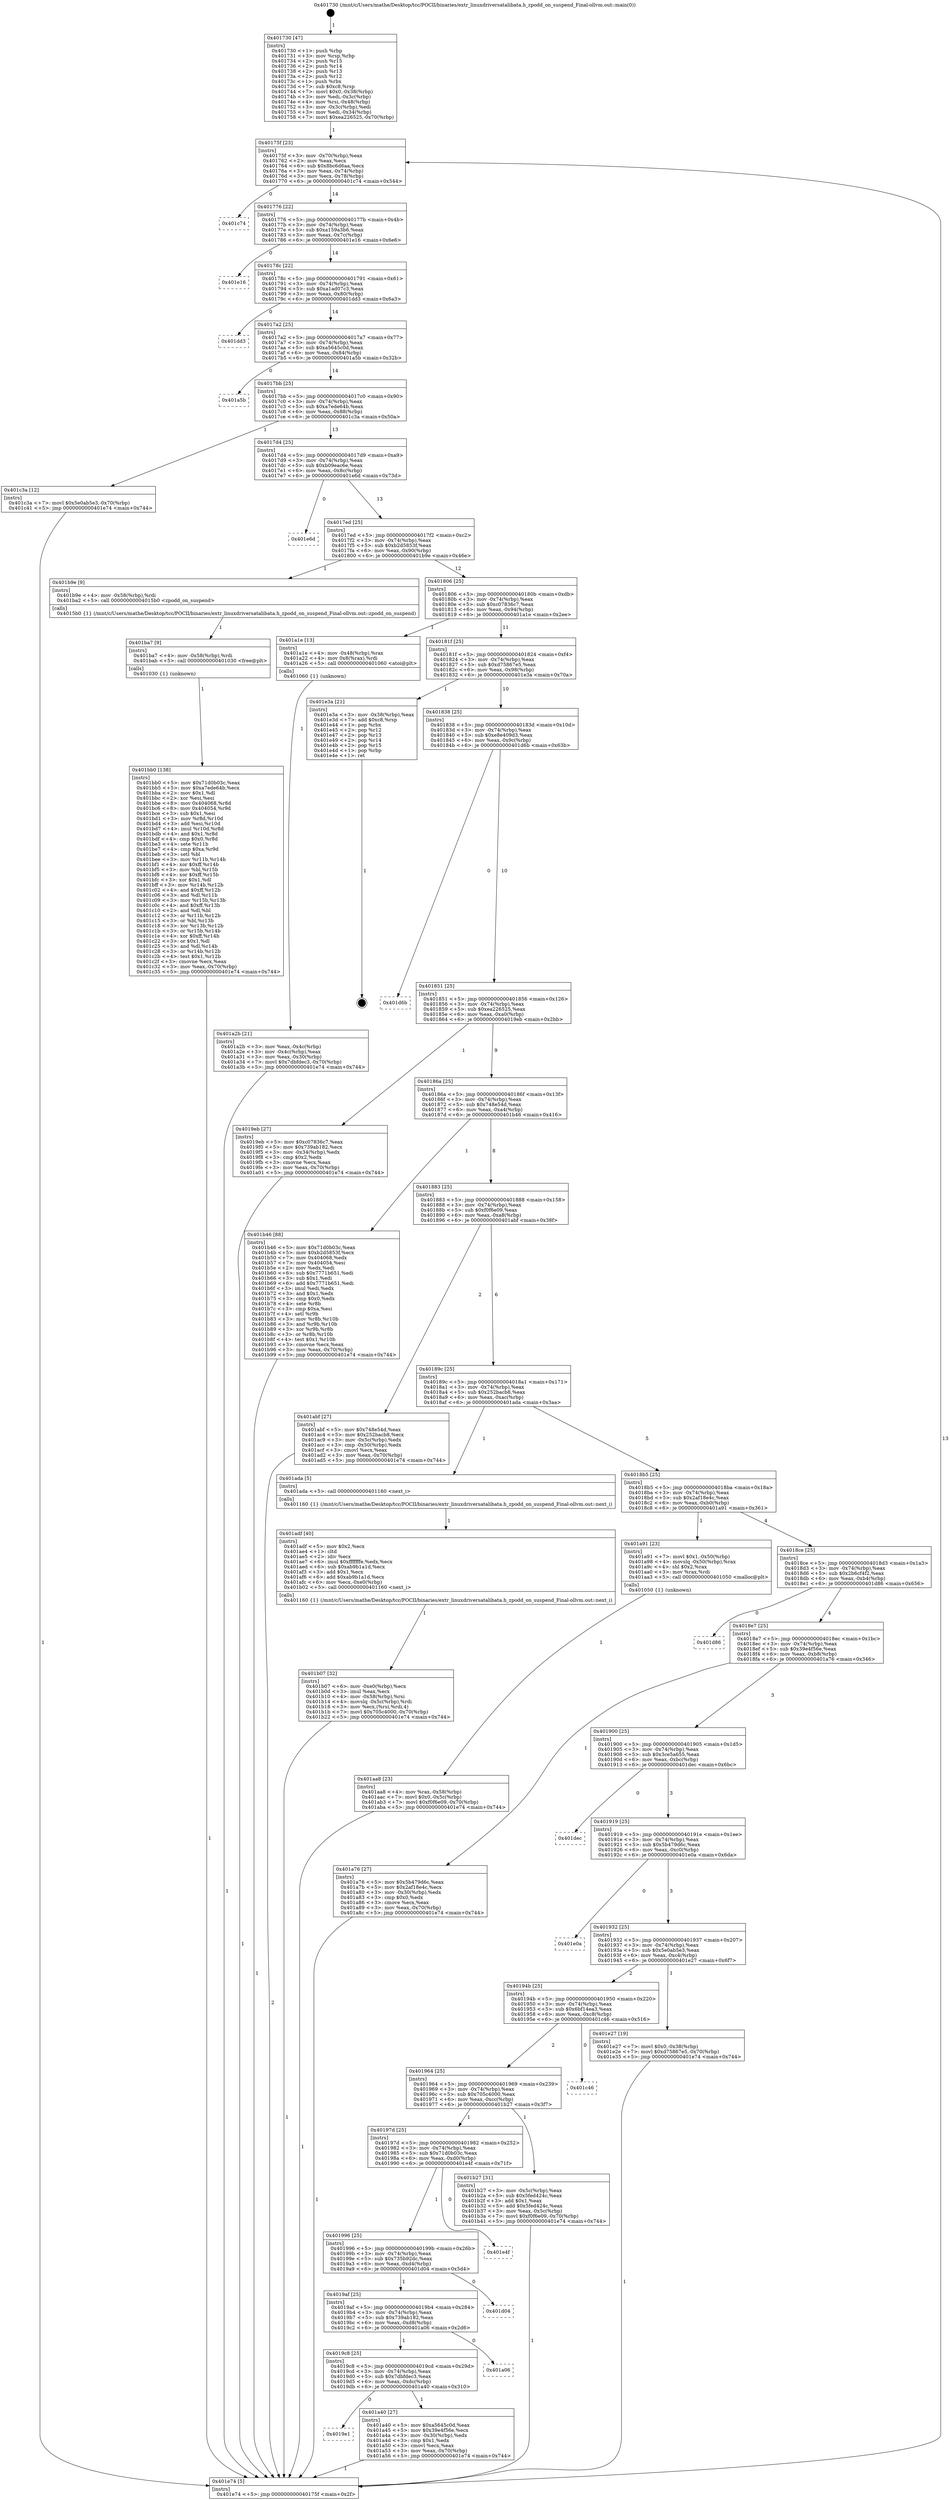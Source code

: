 digraph "0x401730" {
  label = "0x401730 (/mnt/c/Users/mathe/Desktop/tcc/POCII/binaries/extr_linuxdriversatalibata.h_zpodd_on_suspend_Final-ollvm.out::main(0))"
  labelloc = "t"
  node[shape=record]

  Entry [label="",width=0.3,height=0.3,shape=circle,fillcolor=black,style=filled]
  "0x40175f" [label="{
     0x40175f [23]\l
     | [instrs]\l
     &nbsp;&nbsp;0x40175f \<+3\>: mov -0x70(%rbp),%eax\l
     &nbsp;&nbsp;0x401762 \<+2\>: mov %eax,%ecx\l
     &nbsp;&nbsp;0x401764 \<+6\>: sub $0x8bc6d6aa,%ecx\l
     &nbsp;&nbsp;0x40176a \<+3\>: mov %eax,-0x74(%rbp)\l
     &nbsp;&nbsp;0x40176d \<+3\>: mov %ecx,-0x78(%rbp)\l
     &nbsp;&nbsp;0x401770 \<+6\>: je 0000000000401c74 \<main+0x544\>\l
  }"]
  "0x401c74" [label="{
     0x401c74\l
  }", style=dashed]
  "0x401776" [label="{
     0x401776 [22]\l
     | [instrs]\l
     &nbsp;&nbsp;0x401776 \<+5\>: jmp 000000000040177b \<main+0x4b\>\l
     &nbsp;&nbsp;0x40177b \<+3\>: mov -0x74(%rbp),%eax\l
     &nbsp;&nbsp;0x40177e \<+5\>: sub $0xa159a3b6,%eax\l
     &nbsp;&nbsp;0x401783 \<+3\>: mov %eax,-0x7c(%rbp)\l
     &nbsp;&nbsp;0x401786 \<+6\>: je 0000000000401e16 \<main+0x6e6\>\l
  }"]
  Exit [label="",width=0.3,height=0.3,shape=circle,fillcolor=black,style=filled,peripheries=2]
  "0x401e16" [label="{
     0x401e16\l
  }", style=dashed]
  "0x40178c" [label="{
     0x40178c [22]\l
     | [instrs]\l
     &nbsp;&nbsp;0x40178c \<+5\>: jmp 0000000000401791 \<main+0x61\>\l
     &nbsp;&nbsp;0x401791 \<+3\>: mov -0x74(%rbp),%eax\l
     &nbsp;&nbsp;0x401794 \<+5\>: sub $0xa1ad07c3,%eax\l
     &nbsp;&nbsp;0x401799 \<+3\>: mov %eax,-0x80(%rbp)\l
     &nbsp;&nbsp;0x40179c \<+6\>: je 0000000000401dd3 \<main+0x6a3\>\l
  }"]
  "0x401bb0" [label="{
     0x401bb0 [138]\l
     | [instrs]\l
     &nbsp;&nbsp;0x401bb0 \<+5\>: mov $0x71d0b03c,%eax\l
     &nbsp;&nbsp;0x401bb5 \<+5\>: mov $0xa7ede64b,%ecx\l
     &nbsp;&nbsp;0x401bba \<+2\>: mov $0x1,%dl\l
     &nbsp;&nbsp;0x401bbc \<+2\>: xor %esi,%esi\l
     &nbsp;&nbsp;0x401bbe \<+8\>: mov 0x404068,%r8d\l
     &nbsp;&nbsp;0x401bc6 \<+8\>: mov 0x404054,%r9d\l
     &nbsp;&nbsp;0x401bce \<+3\>: sub $0x1,%esi\l
     &nbsp;&nbsp;0x401bd1 \<+3\>: mov %r8d,%r10d\l
     &nbsp;&nbsp;0x401bd4 \<+3\>: add %esi,%r10d\l
     &nbsp;&nbsp;0x401bd7 \<+4\>: imul %r10d,%r8d\l
     &nbsp;&nbsp;0x401bdb \<+4\>: and $0x1,%r8d\l
     &nbsp;&nbsp;0x401bdf \<+4\>: cmp $0x0,%r8d\l
     &nbsp;&nbsp;0x401be3 \<+4\>: sete %r11b\l
     &nbsp;&nbsp;0x401be7 \<+4\>: cmp $0xa,%r9d\l
     &nbsp;&nbsp;0x401beb \<+3\>: setl %bl\l
     &nbsp;&nbsp;0x401bee \<+3\>: mov %r11b,%r14b\l
     &nbsp;&nbsp;0x401bf1 \<+4\>: xor $0xff,%r14b\l
     &nbsp;&nbsp;0x401bf5 \<+3\>: mov %bl,%r15b\l
     &nbsp;&nbsp;0x401bf8 \<+4\>: xor $0xff,%r15b\l
     &nbsp;&nbsp;0x401bfc \<+3\>: xor $0x1,%dl\l
     &nbsp;&nbsp;0x401bff \<+3\>: mov %r14b,%r12b\l
     &nbsp;&nbsp;0x401c02 \<+4\>: and $0xff,%r12b\l
     &nbsp;&nbsp;0x401c06 \<+3\>: and %dl,%r11b\l
     &nbsp;&nbsp;0x401c09 \<+3\>: mov %r15b,%r13b\l
     &nbsp;&nbsp;0x401c0c \<+4\>: and $0xff,%r13b\l
     &nbsp;&nbsp;0x401c10 \<+2\>: and %dl,%bl\l
     &nbsp;&nbsp;0x401c12 \<+3\>: or %r11b,%r12b\l
     &nbsp;&nbsp;0x401c15 \<+3\>: or %bl,%r13b\l
     &nbsp;&nbsp;0x401c18 \<+3\>: xor %r13b,%r12b\l
     &nbsp;&nbsp;0x401c1b \<+3\>: or %r15b,%r14b\l
     &nbsp;&nbsp;0x401c1e \<+4\>: xor $0xff,%r14b\l
     &nbsp;&nbsp;0x401c22 \<+3\>: or $0x1,%dl\l
     &nbsp;&nbsp;0x401c25 \<+3\>: and %dl,%r14b\l
     &nbsp;&nbsp;0x401c28 \<+3\>: or %r14b,%r12b\l
     &nbsp;&nbsp;0x401c2b \<+4\>: test $0x1,%r12b\l
     &nbsp;&nbsp;0x401c2f \<+3\>: cmovne %ecx,%eax\l
     &nbsp;&nbsp;0x401c32 \<+3\>: mov %eax,-0x70(%rbp)\l
     &nbsp;&nbsp;0x401c35 \<+5\>: jmp 0000000000401e74 \<main+0x744\>\l
  }"]
  "0x401dd3" [label="{
     0x401dd3\l
  }", style=dashed]
  "0x4017a2" [label="{
     0x4017a2 [25]\l
     | [instrs]\l
     &nbsp;&nbsp;0x4017a2 \<+5\>: jmp 00000000004017a7 \<main+0x77\>\l
     &nbsp;&nbsp;0x4017a7 \<+3\>: mov -0x74(%rbp),%eax\l
     &nbsp;&nbsp;0x4017aa \<+5\>: sub $0xa5645c0d,%eax\l
     &nbsp;&nbsp;0x4017af \<+6\>: mov %eax,-0x84(%rbp)\l
     &nbsp;&nbsp;0x4017b5 \<+6\>: je 0000000000401a5b \<main+0x32b\>\l
  }"]
  "0x401ba7" [label="{
     0x401ba7 [9]\l
     | [instrs]\l
     &nbsp;&nbsp;0x401ba7 \<+4\>: mov -0x58(%rbp),%rdi\l
     &nbsp;&nbsp;0x401bab \<+5\>: call 0000000000401030 \<free@plt\>\l
     | [calls]\l
     &nbsp;&nbsp;0x401030 \{1\} (unknown)\l
  }"]
  "0x401a5b" [label="{
     0x401a5b\l
  }", style=dashed]
  "0x4017bb" [label="{
     0x4017bb [25]\l
     | [instrs]\l
     &nbsp;&nbsp;0x4017bb \<+5\>: jmp 00000000004017c0 \<main+0x90\>\l
     &nbsp;&nbsp;0x4017c0 \<+3\>: mov -0x74(%rbp),%eax\l
     &nbsp;&nbsp;0x4017c3 \<+5\>: sub $0xa7ede64b,%eax\l
     &nbsp;&nbsp;0x4017c8 \<+6\>: mov %eax,-0x88(%rbp)\l
     &nbsp;&nbsp;0x4017ce \<+6\>: je 0000000000401c3a \<main+0x50a\>\l
  }"]
  "0x401b07" [label="{
     0x401b07 [32]\l
     | [instrs]\l
     &nbsp;&nbsp;0x401b07 \<+6\>: mov -0xe0(%rbp),%ecx\l
     &nbsp;&nbsp;0x401b0d \<+3\>: imul %eax,%ecx\l
     &nbsp;&nbsp;0x401b10 \<+4\>: mov -0x58(%rbp),%rsi\l
     &nbsp;&nbsp;0x401b14 \<+4\>: movslq -0x5c(%rbp),%rdi\l
     &nbsp;&nbsp;0x401b18 \<+3\>: mov %ecx,(%rsi,%rdi,4)\l
     &nbsp;&nbsp;0x401b1b \<+7\>: movl $0x705c4000,-0x70(%rbp)\l
     &nbsp;&nbsp;0x401b22 \<+5\>: jmp 0000000000401e74 \<main+0x744\>\l
  }"]
  "0x401c3a" [label="{
     0x401c3a [12]\l
     | [instrs]\l
     &nbsp;&nbsp;0x401c3a \<+7\>: movl $0x5e0ab5e3,-0x70(%rbp)\l
     &nbsp;&nbsp;0x401c41 \<+5\>: jmp 0000000000401e74 \<main+0x744\>\l
  }"]
  "0x4017d4" [label="{
     0x4017d4 [25]\l
     | [instrs]\l
     &nbsp;&nbsp;0x4017d4 \<+5\>: jmp 00000000004017d9 \<main+0xa9\>\l
     &nbsp;&nbsp;0x4017d9 \<+3\>: mov -0x74(%rbp),%eax\l
     &nbsp;&nbsp;0x4017dc \<+5\>: sub $0xb09eac6e,%eax\l
     &nbsp;&nbsp;0x4017e1 \<+6\>: mov %eax,-0x8c(%rbp)\l
     &nbsp;&nbsp;0x4017e7 \<+6\>: je 0000000000401e6d \<main+0x73d\>\l
  }"]
  "0x401adf" [label="{
     0x401adf [40]\l
     | [instrs]\l
     &nbsp;&nbsp;0x401adf \<+5\>: mov $0x2,%ecx\l
     &nbsp;&nbsp;0x401ae4 \<+1\>: cltd\l
     &nbsp;&nbsp;0x401ae5 \<+2\>: idiv %ecx\l
     &nbsp;&nbsp;0x401ae7 \<+6\>: imul $0xfffffffe,%edx,%ecx\l
     &nbsp;&nbsp;0x401aed \<+6\>: sub $0xab9b1a1d,%ecx\l
     &nbsp;&nbsp;0x401af3 \<+3\>: add $0x1,%ecx\l
     &nbsp;&nbsp;0x401af6 \<+6\>: add $0xab9b1a1d,%ecx\l
     &nbsp;&nbsp;0x401afc \<+6\>: mov %ecx,-0xe0(%rbp)\l
     &nbsp;&nbsp;0x401b02 \<+5\>: call 0000000000401160 \<next_i\>\l
     | [calls]\l
     &nbsp;&nbsp;0x401160 \{1\} (/mnt/c/Users/mathe/Desktop/tcc/POCII/binaries/extr_linuxdriversatalibata.h_zpodd_on_suspend_Final-ollvm.out::next_i)\l
  }"]
  "0x401e6d" [label="{
     0x401e6d\l
  }", style=dashed]
  "0x4017ed" [label="{
     0x4017ed [25]\l
     | [instrs]\l
     &nbsp;&nbsp;0x4017ed \<+5\>: jmp 00000000004017f2 \<main+0xc2\>\l
     &nbsp;&nbsp;0x4017f2 \<+3\>: mov -0x74(%rbp),%eax\l
     &nbsp;&nbsp;0x4017f5 \<+5\>: sub $0xb2d5853f,%eax\l
     &nbsp;&nbsp;0x4017fa \<+6\>: mov %eax,-0x90(%rbp)\l
     &nbsp;&nbsp;0x401800 \<+6\>: je 0000000000401b9e \<main+0x46e\>\l
  }"]
  "0x401aa8" [label="{
     0x401aa8 [23]\l
     | [instrs]\l
     &nbsp;&nbsp;0x401aa8 \<+4\>: mov %rax,-0x58(%rbp)\l
     &nbsp;&nbsp;0x401aac \<+7\>: movl $0x0,-0x5c(%rbp)\l
     &nbsp;&nbsp;0x401ab3 \<+7\>: movl $0xf0f6e09,-0x70(%rbp)\l
     &nbsp;&nbsp;0x401aba \<+5\>: jmp 0000000000401e74 \<main+0x744\>\l
  }"]
  "0x401b9e" [label="{
     0x401b9e [9]\l
     | [instrs]\l
     &nbsp;&nbsp;0x401b9e \<+4\>: mov -0x58(%rbp),%rdi\l
     &nbsp;&nbsp;0x401ba2 \<+5\>: call 00000000004015b0 \<zpodd_on_suspend\>\l
     | [calls]\l
     &nbsp;&nbsp;0x4015b0 \{1\} (/mnt/c/Users/mathe/Desktop/tcc/POCII/binaries/extr_linuxdriversatalibata.h_zpodd_on_suspend_Final-ollvm.out::zpodd_on_suspend)\l
  }"]
  "0x401806" [label="{
     0x401806 [25]\l
     | [instrs]\l
     &nbsp;&nbsp;0x401806 \<+5\>: jmp 000000000040180b \<main+0xdb\>\l
     &nbsp;&nbsp;0x40180b \<+3\>: mov -0x74(%rbp),%eax\l
     &nbsp;&nbsp;0x40180e \<+5\>: sub $0xc07836c7,%eax\l
     &nbsp;&nbsp;0x401813 \<+6\>: mov %eax,-0x94(%rbp)\l
     &nbsp;&nbsp;0x401819 \<+6\>: je 0000000000401a1e \<main+0x2ee\>\l
  }"]
  "0x4019e1" [label="{
     0x4019e1\l
  }", style=dashed]
  "0x401a1e" [label="{
     0x401a1e [13]\l
     | [instrs]\l
     &nbsp;&nbsp;0x401a1e \<+4\>: mov -0x48(%rbp),%rax\l
     &nbsp;&nbsp;0x401a22 \<+4\>: mov 0x8(%rax),%rdi\l
     &nbsp;&nbsp;0x401a26 \<+5\>: call 0000000000401060 \<atoi@plt\>\l
     | [calls]\l
     &nbsp;&nbsp;0x401060 \{1\} (unknown)\l
  }"]
  "0x40181f" [label="{
     0x40181f [25]\l
     | [instrs]\l
     &nbsp;&nbsp;0x40181f \<+5\>: jmp 0000000000401824 \<main+0xf4\>\l
     &nbsp;&nbsp;0x401824 \<+3\>: mov -0x74(%rbp),%eax\l
     &nbsp;&nbsp;0x401827 \<+5\>: sub $0xd75867e5,%eax\l
     &nbsp;&nbsp;0x40182c \<+6\>: mov %eax,-0x98(%rbp)\l
     &nbsp;&nbsp;0x401832 \<+6\>: je 0000000000401e3a \<main+0x70a\>\l
  }"]
  "0x401a40" [label="{
     0x401a40 [27]\l
     | [instrs]\l
     &nbsp;&nbsp;0x401a40 \<+5\>: mov $0xa5645c0d,%eax\l
     &nbsp;&nbsp;0x401a45 \<+5\>: mov $0x39e4f56e,%ecx\l
     &nbsp;&nbsp;0x401a4a \<+3\>: mov -0x30(%rbp),%edx\l
     &nbsp;&nbsp;0x401a4d \<+3\>: cmp $0x1,%edx\l
     &nbsp;&nbsp;0x401a50 \<+3\>: cmovl %ecx,%eax\l
     &nbsp;&nbsp;0x401a53 \<+3\>: mov %eax,-0x70(%rbp)\l
     &nbsp;&nbsp;0x401a56 \<+5\>: jmp 0000000000401e74 \<main+0x744\>\l
  }"]
  "0x401e3a" [label="{
     0x401e3a [21]\l
     | [instrs]\l
     &nbsp;&nbsp;0x401e3a \<+3\>: mov -0x38(%rbp),%eax\l
     &nbsp;&nbsp;0x401e3d \<+7\>: add $0xc8,%rsp\l
     &nbsp;&nbsp;0x401e44 \<+1\>: pop %rbx\l
     &nbsp;&nbsp;0x401e45 \<+2\>: pop %r12\l
     &nbsp;&nbsp;0x401e47 \<+2\>: pop %r13\l
     &nbsp;&nbsp;0x401e49 \<+2\>: pop %r14\l
     &nbsp;&nbsp;0x401e4b \<+2\>: pop %r15\l
     &nbsp;&nbsp;0x401e4d \<+1\>: pop %rbp\l
     &nbsp;&nbsp;0x401e4e \<+1\>: ret\l
  }"]
  "0x401838" [label="{
     0x401838 [25]\l
     | [instrs]\l
     &nbsp;&nbsp;0x401838 \<+5\>: jmp 000000000040183d \<main+0x10d\>\l
     &nbsp;&nbsp;0x40183d \<+3\>: mov -0x74(%rbp),%eax\l
     &nbsp;&nbsp;0x401840 \<+5\>: sub $0xe8e409d3,%eax\l
     &nbsp;&nbsp;0x401845 \<+6\>: mov %eax,-0x9c(%rbp)\l
     &nbsp;&nbsp;0x40184b \<+6\>: je 0000000000401d6b \<main+0x63b\>\l
  }"]
  "0x4019c8" [label="{
     0x4019c8 [25]\l
     | [instrs]\l
     &nbsp;&nbsp;0x4019c8 \<+5\>: jmp 00000000004019cd \<main+0x29d\>\l
     &nbsp;&nbsp;0x4019cd \<+3\>: mov -0x74(%rbp),%eax\l
     &nbsp;&nbsp;0x4019d0 \<+5\>: sub $0x7dbfdec3,%eax\l
     &nbsp;&nbsp;0x4019d5 \<+6\>: mov %eax,-0xdc(%rbp)\l
     &nbsp;&nbsp;0x4019db \<+6\>: je 0000000000401a40 \<main+0x310\>\l
  }"]
  "0x401d6b" [label="{
     0x401d6b\l
  }", style=dashed]
  "0x401851" [label="{
     0x401851 [25]\l
     | [instrs]\l
     &nbsp;&nbsp;0x401851 \<+5\>: jmp 0000000000401856 \<main+0x126\>\l
     &nbsp;&nbsp;0x401856 \<+3\>: mov -0x74(%rbp),%eax\l
     &nbsp;&nbsp;0x401859 \<+5\>: sub $0xea226525,%eax\l
     &nbsp;&nbsp;0x40185e \<+6\>: mov %eax,-0xa0(%rbp)\l
     &nbsp;&nbsp;0x401864 \<+6\>: je 00000000004019eb \<main+0x2bb\>\l
  }"]
  "0x401a06" [label="{
     0x401a06\l
  }", style=dashed]
  "0x4019eb" [label="{
     0x4019eb [27]\l
     | [instrs]\l
     &nbsp;&nbsp;0x4019eb \<+5\>: mov $0xc07836c7,%eax\l
     &nbsp;&nbsp;0x4019f0 \<+5\>: mov $0x739ab182,%ecx\l
     &nbsp;&nbsp;0x4019f5 \<+3\>: mov -0x34(%rbp),%edx\l
     &nbsp;&nbsp;0x4019f8 \<+3\>: cmp $0x2,%edx\l
     &nbsp;&nbsp;0x4019fb \<+3\>: cmovne %ecx,%eax\l
     &nbsp;&nbsp;0x4019fe \<+3\>: mov %eax,-0x70(%rbp)\l
     &nbsp;&nbsp;0x401a01 \<+5\>: jmp 0000000000401e74 \<main+0x744\>\l
  }"]
  "0x40186a" [label="{
     0x40186a [25]\l
     | [instrs]\l
     &nbsp;&nbsp;0x40186a \<+5\>: jmp 000000000040186f \<main+0x13f\>\l
     &nbsp;&nbsp;0x40186f \<+3\>: mov -0x74(%rbp),%eax\l
     &nbsp;&nbsp;0x401872 \<+5\>: sub $0x748e54d,%eax\l
     &nbsp;&nbsp;0x401877 \<+6\>: mov %eax,-0xa4(%rbp)\l
     &nbsp;&nbsp;0x40187d \<+6\>: je 0000000000401b46 \<main+0x416\>\l
  }"]
  "0x401e74" [label="{
     0x401e74 [5]\l
     | [instrs]\l
     &nbsp;&nbsp;0x401e74 \<+5\>: jmp 000000000040175f \<main+0x2f\>\l
  }"]
  "0x401730" [label="{
     0x401730 [47]\l
     | [instrs]\l
     &nbsp;&nbsp;0x401730 \<+1\>: push %rbp\l
     &nbsp;&nbsp;0x401731 \<+3\>: mov %rsp,%rbp\l
     &nbsp;&nbsp;0x401734 \<+2\>: push %r15\l
     &nbsp;&nbsp;0x401736 \<+2\>: push %r14\l
     &nbsp;&nbsp;0x401738 \<+2\>: push %r13\l
     &nbsp;&nbsp;0x40173a \<+2\>: push %r12\l
     &nbsp;&nbsp;0x40173c \<+1\>: push %rbx\l
     &nbsp;&nbsp;0x40173d \<+7\>: sub $0xc8,%rsp\l
     &nbsp;&nbsp;0x401744 \<+7\>: movl $0x0,-0x38(%rbp)\l
     &nbsp;&nbsp;0x40174b \<+3\>: mov %edi,-0x3c(%rbp)\l
     &nbsp;&nbsp;0x40174e \<+4\>: mov %rsi,-0x48(%rbp)\l
     &nbsp;&nbsp;0x401752 \<+3\>: mov -0x3c(%rbp),%edi\l
     &nbsp;&nbsp;0x401755 \<+3\>: mov %edi,-0x34(%rbp)\l
     &nbsp;&nbsp;0x401758 \<+7\>: movl $0xea226525,-0x70(%rbp)\l
  }"]
  "0x401a2b" [label="{
     0x401a2b [21]\l
     | [instrs]\l
     &nbsp;&nbsp;0x401a2b \<+3\>: mov %eax,-0x4c(%rbp)\l
     &nbsp;&nbsp;0x401a2e \<+3\>: mov -0x4c(%rbp),%eax\l
     &nbsp;&nbsp;0x401a31 \<+3\>: mov %eax,-0x30(%rbp)\l
     &nbsp;&nbsp;0x401a34 \<+7\>: movl $0x7dbfdec3,-0x70(%rbp)\l
     &nbsp;&nbsp;0x401a3b \<+5\>: jmp 0000000000401e74 \<main+0x744\>\l
  }"]
  "0x4019af" [label="{
     0x4019af [25]\l
     | [instrs]\l
     &nbsp;&nbsp;0x4019af \<+5\>: jmp 00000000004019b4 \<main+0x284\>\l
     &nbsp;&nbsp;0x4019b4 \<+3\>: mov -0x74(%rbp),%eax\l
     &nbsp;&nbsp;0x4019b7 \<+5\>: sub $0x739ab182,%eax\l
     &nbsp;&nbsp;0x4019bc \<+6\>: mov %eax,-0xd8(%rbp)\l
     &nbsp;&nbsp;0x4019c2 \<+6\>: je 0000000000401a06 \<main+0x2d6\>\l
  }"]
  "0x401b46" [label="{
     0x401b46 [88]\l
     | [instrs]\l
     &nbsp;&nbsp;0x401b46 \<+5\>: mov $0x71d0b03c,%eax\l
     &nbsp;&nbsp;0x401b4b \<+5\>: mov $0xb2d5853f,%ecx\l
     &nbsp;&nbsp;0x401b50 \<+7\>: mov 0x404068,%edx\l
     &nbsp;&nbsp;0x401b57 \<+7\>: mov 0x404054,%esi\l
     &nbsp;&nbsp;0x401b5e \<+2\>: mov %edx,%edi\l
     &nbsp;&nbsp;0x401b60 \<+6\>: sub $0x7771b651,%edi\l
     &nbsp;&nbsp;0x401b66 \<+3\>: sub $0x1,%edi\l
     &nbsp;&nbsp;0x401b69 \<+6\>: add $0x7771b651,%edi\l
     &nbsp;&nbsp;0x401b6f \<+3\>: imul %edi,%edx\l
     &nbsp;&nbsp;0x401b72 \<+3\>: and $0x1,%edx\l
     &nbsp;&nbsp;0x401b75 \<+3\>: cmp $0x0,%edx\l
     &nbsp;&nbsp;0x401b78 \<+4\>: sete %r8b\l
     &nbsp;&nbsp;0x401b7c \<+3\>: cmp $0xa,%esi\l
     &nbsp;&nbsp;0x401b7f \<+4\>: setl %r9b\l
     &nbsp;&nbsp;0x401b83 \<+3\>: mov %r8b,%r10b\l
     &nbsp;&nbsp;0x401b86 \<+3\>: and %r9b,%r10b\l
     &nbsp;&nbsp;0x401b89 \<+3\>: xor %r9b,%r8b\l
     &nbsp;&nbsp;0x401b8c \<+3\>: or %r8b,%r10b\l
     &nbsp;&nbsp;0x401b8f \<+4\>: test $0x1,%r10b\l
     &nbsp;&nbsp;0x401b93 \<+3\>: cmovne %ecx,%eax\l
     &nbsp;&nbsp;0x401b96 \<+3\>: mov %eax,-0x70(%rbp)\l
     &nbsp;&nbsp;0x401b99 \<+5\>: jmp 0000000000401e74 \<main+0x744\>\l
  }"]
  "0x401883" [label="{
     0x401883 [25]\l
     | [instrs]\l
     &nbsp;&nbsp;0x401883 \<+5\>: jmp 0000000000401888 \<main+0x158\>\l
     &nbsp;&nbsp;0x401888 \<+3\>: mov -0x74(%rbp),%eax\l
     &nbsp;&nbsp;0x40188b \<+5\>: sub $0xf0f6e09,%eax\l
     &nbsp;&nbsp;0x401890 \<+6\>: mov %eax,-0xa8(%rbp)\l
     &nbsp;&nbsp;0x401896 \<+6\>: je 0000000000401abf \<main+0x38f\>\l
  }"]
  "0x401d04" [label="{
     0x401d04\l
  }", style=dashed]
  "0x401abf" [label="{
     0x401abf [27]\l
     | [instrs]\l
     &nbsp;&nbsp;0x401abf \<+5\>: mov $0x748e54d,%eax\l
     &nbsp;&nbsp;0x401ac4 \<+5\>: mov $0x252bacb8,%ecx\l
     &nbsp;&nbsp;0x401ac9 \<+3\>: mov -0x5c(%rbp),%edx\l
     &nbsp;&nbsp;0x401acc \<+3\>: cmp -0x50(%rbp),%edx\l
     &nbsp;&nbsp;0x401acf \<+3\>: cmovl %ecx,%eax\l
     &nbsp;&nbsp;0x401ad2 \<+3\>: mov %eax,-0x70(%rbp)\l
     &nbsp;&nbsp;0x401ad5 \<+5\>: jmp 0000000000401e74 \<main+0x744\>\l
  }"]
  "0x40189c" [label="{
     0x40189c [25]\l
     | [instrs]\l
     &nbsp;&nbsp;0x40189c \<+5\>: jmp 00000000004018a1 \<main+0x171\>\l
     &nbsp;&nbsp;0x4018a1 \<+3\>: mov -0x74(%rbp),%eax\l
     &nbsp;&nbsp;0x4018a4 \<+5\>: sub $0x252bacb8,%eax\l
     &nbsp;&nbsp;0x4018a9 \<+6\>: mov %eax,-0xac(%rbp)\l
     &nbsp;&nbsp;0x4018af \<+6\>: je 0000000000401ada \<main+0x3aa\>\l
  }"]
  "0x401996" [label="{
     0x401996 [25]\l
     | [instrs]\l
     &nbsp;&nbsp;0x401996 \<+5\>: jmp 000000000040199b \<main+0x26b\>\l
     &nbsp;&nbsp;0x40199b \<+3\>: mov -0x74(%rbp),%eax\l
     &nbsp;&nbsp;0x40199e \<+5\>: sub $0x735b92dc,%eax\l
     &nbsp;&nbsp;0x4019a3 \<+6\>: mov %eax,-0xd4(%rbp)\l
     &nbsp;&nbsp;0x4019a9 \<+6\>: je 0000000000401d04 \<main+0x5d4\>\l
  }"]
  "0x401ada" [label="{
     0x401ada [5]\l
     | [instrs]\l
     &nbsp;&nbsp;0x401ada \<+5\>: call 0000000000401160 \<next_i\>\l
     | [calls]\l
     &nbsp;&nbsp;0x401160 \{1\} (/mnt/c/Users/mathe/Desktop/tcc/POCII/binaries/extr_linuxdriversatalibata.h_zpodd_on_suspend_Final-ollvm.out::next_i)\l
  }"]
  "0x4018b5" [label="{
     0x4018b5 [25]\l
     | [instrs]\l
     &nbsp;&nbsp;0x4018b5 \<+5\>: jmp 00000000004018ba \<main+0x18a\>\l
     &nbsp;&nbsp;0x4018ba \<+3\>: mov -0x74(%rbp),%eax\l
     &nbsp;&nbsp;0x4018bd \<+5\>: sub $0x2af18e4c,%eax\l
     &nbsp;&nbsp;0x4018c2 \<+6\>: mov %eax,-0xb0(%rbp)\l
     &nbsp;&nbsp;0x4018c8 \<+6\>: je 0000000000401a91 \<main+0x361\>\l
  }"]
  "0x401e4f" [label="{
     0x401e4f\l
  }", style=dashed]
  "0x401a91" [label="{
     0x401a91 [23]\l
     | [instrs]\l
     &nbsp;&nbsp;0x401a91 \<+7\>: movl $0x1,-0x50(%rbp)\l
     &nbsp;&nbsp;0x401a98 \<+4\>: movslq -0x50(%rbp),%rax\l
     &nbsp;&nbsp;0x401a9c \<+4\>: shl $0x2,%rax\l
     &nbsp;&nbsp;0x401aa0 \<+3\>: mov %rax,%rdi\l
     &nbsp;&nbsp;0x401aa3 \<+5\>: call 0000000000401050 \<malloc@plt\>\l
     | [calls]\l
     &nbsp;&nbsp;0x401050 \{1\} (unknown)\l
  }"]
  "0x4018ce" [label="{
     0x4018ce [25]\l
     | [instrs]\l
     &nbsp;&nbsp;0x4018ce \<+5\>: jmp 00000000004018d3 \<main+0x1a3\>\l
     &nbsp;&nbsp;0x4018d3 \<+3\>: mov -0x74(%rbp),%eax\l
     &nbsp;&nbsp;0x4018d6 \<+5\>: sub $0x2b6cf4f2,%eax\l
     &nbsp;&nbsp;0x4018db \<+6\>: mov %eax,-0xb4(%rbp)\l
     &nbsp;&nbsp;0x4018e1 \<+6\>: je 0000000000401d86 \<main+0x656\>\l
  }"]
  "0x40197d" [label="{
     0x40197d [25]\l
     | [instrs]\l
     &nbsp;&nbsp;0x40197d \<+5\>: jmp 0000000000401982 \<main+0x252\>\l
     &nbsp;&nbsp;0x401982 \<+3\>: mov -0x74(%rbp),%eax\l
     &nbsp;&nbsp;0x401985 \<+5\>: sub $0x71d0b03c,%eax\l
     &nbsp;&nbsp;0x40198a \<+6\>: mov %eax,-0xd0(%rbp)\l
     &nbsp;&nbsp;0x401990 \<+6\>: je 0000000000401e4f \<main+0x71f\>\l
  }"]
  "0x401d86" [label="{
     0x401d86\l
  }", style=dashed]
  "0x4018e7" [label="{
     0x4018e7 [25]\l
     | [instrs]\l
     &nbsp;&nbsp;0x4018e7 \<+5\>: jmp 00000000004018ec \<main+0x1bc\>\l
     &nbsp;&nbsp;0x4018ec \<+3\>: mov -0x74(%rbp),%eax\l
     &nbsp;&nbsp;0x4018ef \<+5\>: sub $0x39e4f56e,%eax\l
     &nbsp;&nbsp;0x4018f4 \<+6\>: mov %eax,-0xb8(%rbp)\l
     &nbsp;&nbsp;0x4018fa \<+6\>: je 0000000000401a76 \<main+0x346\>\l
  }"]
  "0x401b27" [label="{
     0x401b27 [31]\l
     | [instrs]\l
     &nbsp;&nbsp;0x401b27 \<+3\>: mov -0x5c(%rbp),%eax\l
     &nbsp;&nbsp;0x401b2a \<+5\>: sub $0x5fed424c,%eax\l
     &nbsp;&nbsp;0x401b2f \<+3\>: add $0x1,%eax\l
     &nbsp;&nbsp;0x401b32 \<+5\>: add $0x5fed424c,%eax\l
     &nbsp;&nbsp;0x401b37 \<+3\>: mov %eax,-0x5c(%rbp)\l
     &nbsp;&nbsp;0x401b3a \<+7\>: movl $0xf0f6e09,-0x70(%rbp)\l
     &nbsp;&nbsp;0x401b41 \<+5\>: jmp 0000000000401e74 \<main+0x744\>\l
  }"]
  "0x401a76" [label="{
     0x401a76 [27]\l
     | [instrs]\l
     &nbsp;&nbsp;0x401a76 \<+5\>: mov $0x5b479d6c,%eax\l
     &nbsp;&nbsp;0x401a7b \<+5\>: mov $0x2af18e4c,%ecx\l
     &nbsp;&nbsp;0x401a80 \<+3\>: mov -0x30(%rbp),%edx\l
     &nbsp;&nbsp;0x401a83 \<+3\>: cmp $0x0,%edx\l
     &nbsp;&nbsp;0x401a86 \<+3\>: cmove %ecx,%eax\l
     &nbsp;&nbsp;0x401a89 \<+3\>: mov %eax,-0x70(%rbp)\l
     &nbsp;&nbsp;0x401a8c \<+5\>: jmp 0000000000401e74 \<main+0x744\>\l
  }"]
  "0x401900" [label="{
     0x401900 [25]\l
     | [instrs]\l
     &nbsp;&nbsp;0x401900 \<+5\>: jmp 0000000000401905 \<main+0x1d5\>\l
     &nbsp;&nbsp;0x401905 \<+3\>: mov -0x74(%rbp),%eax\l
     &nbsp;&nbsp;0x401908 \<+5\>: sub $0x3ce5a655,%eax\l
     &nbsp;&nbsp;0x40190d \<+6\>: mov %eax,-0xbc(%rbp)\l
     &nbsp;&nbsp;0x401913 \<+6\>: je 0000000000401dec \<main+0x6bc\>\l
  }"]
  "0x401964" [label="{
     0x401964 [25]\l
     | [instrs]\l
     &nbsp;&nbsp;0x401964 \<+5\>: jmp 0000000000401969 \<main+0x239\>\l
     &nbsp;&nbsp;0x401969 \<+3\>: mov -0x74(%rbp),%eax\l
     &nbsp;&nbsp;0x40196c \<+5\>: sub $0x705c4000,%eax\l
     &nbsp;&nbsp;0x401971 \<+6\>: mov %eax,-0xcc(%rbp)\l
     &nbsp;&nbsp;0x401977 \<+6\>: je 0000000000401b27 \<main+0x3f7\>\l
  }"]
  "0x401dec" [label="{
     0x401dec\l
  }", style=dashed]
  "0x401919" [label="{
     0x401919 [25]\l
     | [instrs]\l
     &nbsp;&nbsp;0x401919 \<+5\>: jmp 000000000040191e \<main+0x1ee\>\l
     &nbsp;&nbsp;0x40191e \<+3\>: mov -0x74(%rbp),%eax\l
     &nbsp;&nbsp;0x401921 \<+5\>: sub $0x5b479d6c,%eax\l
     &nbsp;&nbsp;0x401926 \<+6\>: mov %eax,-0xc0(%rbp)\l
     &nbsp;&nbsp;0x40192c \<+6\>: je 0000000000401e0a \<main+0x6da\>\l
  }"]
  "0x401c46" [label="{
     0x401c46\l
  }", style=dashed]
  "0x401e0a" [label="{
     0x401e0a\l
  }", style=dashed]
  "0x401932" [label="{
     0x401932 [25]\l
     | [instrs]\l
     &nbsp;&nbsp;0x401932 \<+5\>: jmp 0000000000401937 \<main+0x207\>\l
     &nbsp;&nbsp;0x401937 \<+3\>: mov -0x74(%rbp),%eax\l
     &nbsp;&nbsp;0x40193a \<+5\>: sub $0x5e0ab5e3,%eax\l
     &nbsp;&nbsp;0x40193f \<+6\>: mov %eax,-0xc4(%rbp)\l
     &nbsp;&nbsp;0x401945 \<+6\>: je 0000000000401e27 \<main+0x6f7\>\l
  }"]
  "0x40194b" [label="{
     0x40194b [25]\l
     | [instrs]\l
     &nbsp;&nbsp;0x40194b \<+5\>: jmp 0000000000401950 \<main+0x220\>\l
     &nbsp;&nbsp;0x401950 \<+3\>: mov -0x74(%rbp),%eax\l
     &nbsp;&nbsp;0x401953 \<+5\>: sub $0x6bf14ea3,%eax\l
     &nbsp;&nbsp;0x401958 \<+6\>: mov %eax,-0xc8(%rbp)\l
     &nbsp;&nbsp;0x40195e \<+6\>: je 0000000000401c46 \<main+0x516\>\l
  }"]
  "0x401e27" [label="{
     0x401e27 [19]\l
     | [instrs]\l
     &nbsp;&nbsp;0x401e27 \<+7\>: movl $0x0,-0x38(%rbp)\l
     &nbsp;&nbsp;0x401e2e \<+7\>: movl $0xd75867e5,-0x70(%rbp)\l
     &nbsp;&nbsp;0x401e35 \<+5\>: jmp 0000000000401e74 \<main+0x744\>\l
  }"]
  Entry -> "0x401730" [label=" 1"]
  "0x40175f" -> "0x401c74" [label=" 0"]
  "0x40175f" -> "0x401776" [label=" 14"]
  "0x401e3a" -> Exit [label=" 1"]
  "0x401776" -> "0x401e16" [label=" 0"]
  "0x401776" -> "0x40178c" [label=" 14"]
  "0x401e27" -> "0x401e74" [label=" 1"]
  "0x40178c" -> "0x401dd3" [label=" 0"]
  "0x40178c" -> "0x4017a2" [label=" 14"]
  "0x401c3a" -> "0x401e74" [label=" 1"]
  "0x4017a2" -> "0x401a5b" [label=" 0"]
  "0x4017a2" -> "0x4017bb" [label=" 14"]
  "0x401bb0" -> "0x401e74" [label=" 1"]
  "0x4017bb" -> "0x401c3a" [label=" 1"]
  "0x4017bb" -> "0x4017d4" [label=" 13"]
  "0x401ba7" -> "0x401bb0" [label=" 1"]
  "0x4017d4" -> "0x401e6d" [label=" 0"]
  "0x4017d4" -> "0x4017ed" [label=" 13"]
  "0x401b9e" -> "0x401ba7" [label=" 1"]
  "0x4017ed" -> "0x401b9e" [label=" 1"]
  "0x4017ed" -> "0x401806" [label=" 12"]
  "0x401b46" -> "0x401e74" [label=" 1"]
  "0x401806" -> "0x401a1e" [label=" 1"]
  "0x401806" -> "0x40181f" [label=" 11"]
  "0x401b27" -> "0x401e74" [label=" 1"]
  "0x40181f" -> "0x401e3a" [label=" 1"]
  "0x40181f" -> "0x401838" [label=" 10"]
  "0x401b07" -> "0x401e74" [label=" 1"]
  "0x401838" -> "0x401d6b" [label=" 0"]
  "0x401838" -> "0x401851" [label=" 10"]
  "0x401ada" -> "0x401adf" [label=" 1"]
  "0x401851" -> "0x4019eb" [label=" 1"]
  "0x401851" -> "0x40186a" [label=" 9"]
  "0x4019eb" -> "0x401e74" [label=" 1"]
  "0x401730" -> "0x40175f" [label=" 1"]
  "0x401e74" -> "0x40175f" [label=" 13"]
  "0x401a1e" -> "0x401a2b" [label=" 1"]
  "0x401a2b" -> "0x401e74" [label=" 1"]
  "0x401abf" -> "0x401e74" [label=" 2"]
  "0x40186a" -> "0x401b46" [label=" 1"]
  "0x40186a" -> "0x401883" [label=" 8"]
  "0x401a91" -> "0x401aa8" [label=" 1"]
  "0x401883" -> "0x401abf" [label=" 2"]
  "0x401883" -> "0x40189c" [label=" 6"]
  "0x401a76" -> "0x401e74" [label=" 1"]
  "0x40189c" -> "0x401ada" [label=" 1"]
  "0x40189c" -> "0x4018b5" [label=" 5"]
  "0x4019c8" -> "0x4019e1" [label=" 0"]
  "0x4018b5" -> "0x401a91" [label=" 1"]
  "0x4018b5" -> "0x4018ce" [label=" 4"]
  "0x4019c8" -> "0x401a40" [label=" 1"]
  "0x4018ce" -> "0x401d86" [label=" 0"]
  "0x4018ce" -> "0x4018e7" [label=" 4"]
  "0x4019af" -> "0x4019c8" [label=" 1"]
  "0x4018e7" -> "0x401a76" [label=" 1"]
  "0x4018e7" -> "0x401900" [label=" 3"]
  "0x4019af" -> "0x401a06" [label=" 0"]
  "0x401900" -> "0x401dec" [label=" 0"]
  "0x401900" -> "0x401919" [label=" 3"]
  "0x401996" -> "0x4019af" [label=" 1"]
  "0x401919" -> "0x401e0a" [label=" 0"]
  "0x401919" -> "0x401932" [label=" 3"]
  "0x401996" -> "0x401d04" [label=" 0"]
  "0x401932" -> "0x401e27" [label=" 1"]
  "0x401932" -> "0x40194b" [label=" 2"]
  "0x401a40" -> "0x401e74" [label=" 1"]
  "0x40194b" -> "0x401c46" [label=" 0"]
  "0x40194b" -> "0x401964" [label=" 2"]
  "0x401aa8" -> "0x401e74" [label=" 1"]
  "0x401964" -> "0x401b27" [label=" 1"]
  "0x401964" -> "0x40197d" [label=" 1"]
  "0x401adf" -> "0x401b07" [label=" 1"]
  "0x40197d" -> "0x401e4f" [label=" 0"]
  "0x40197d" -> "0x401996" [label=" 1"]
}
